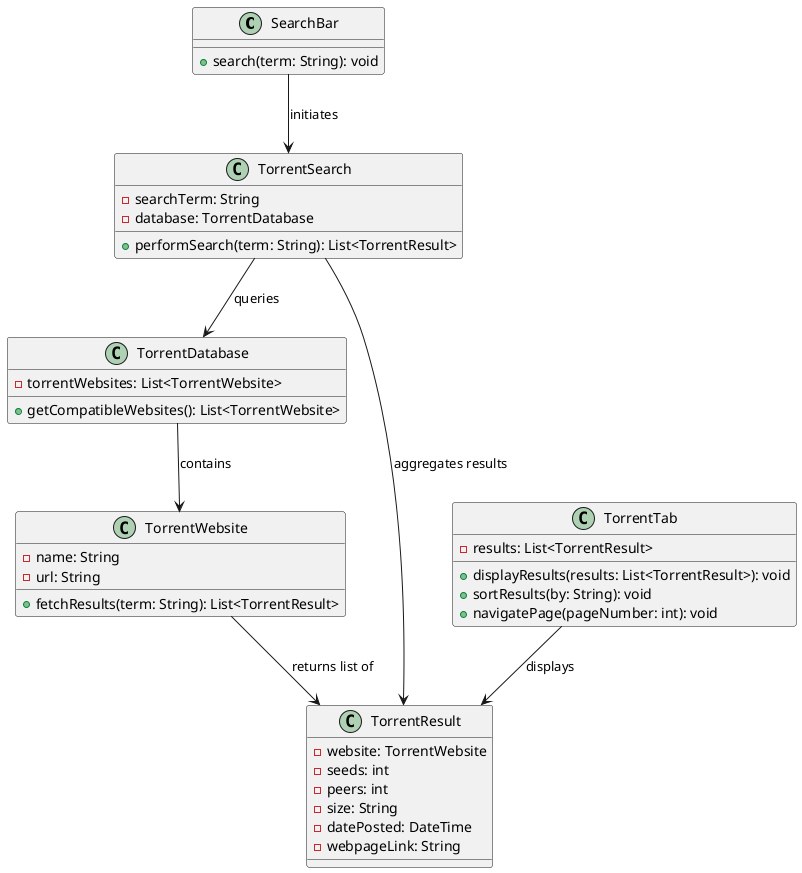 @startuml
' Class representing the search bar shared with streaming search
class SearchBar {
  +search(term: String): void
}

' Class that handles torrent search functionality
class TorrentSearch {
  -searchTerm: String
  -database: TorrentDatabase
  +performSearch(term: String): List<TorrentResult>
}

' Class representing the database which stores the available torrent websites
class TorrentDatabase {
  -torrentWebsites: List<TorrentWebsite>
  +getCompatibleWebsites(): List<TorrentWebsite>
}

' Class representing each torrent website entry in the system
class TorrentWebsite {
  -name: String
  -url: String
  +fetchResults(term: String): List<TorrentResult>
}

' Class representing an individual torrent search result
class TorrentResult {
  -website: TorrentWebsite
  -seeds: int
  -peers: int
  -size: String
  -datePosted: DateTime
  -webpageLink: String
}

' Class responsible for displaying the torrent search results in the torrent tab
class TorrentTab {
  -results: List<TorrentResult>
  +displayResults(results: List<TorrentResult>): void
  +sortResults(by: String): void
  +navigatePage(pageNumber: int): void
}

' Relationships
SearchBar --> TorrentSearch : initiates
TorrentSearch --> TorrentDatabase : queries
TorrentDatabase --> TorrentWebsite : contains
TorrentWebsite --> TorrentResult : returns list of
TorrentSearch --> TorrentResult : aggregates results
TorrentTab --> TorrentResult : displays

@enduml